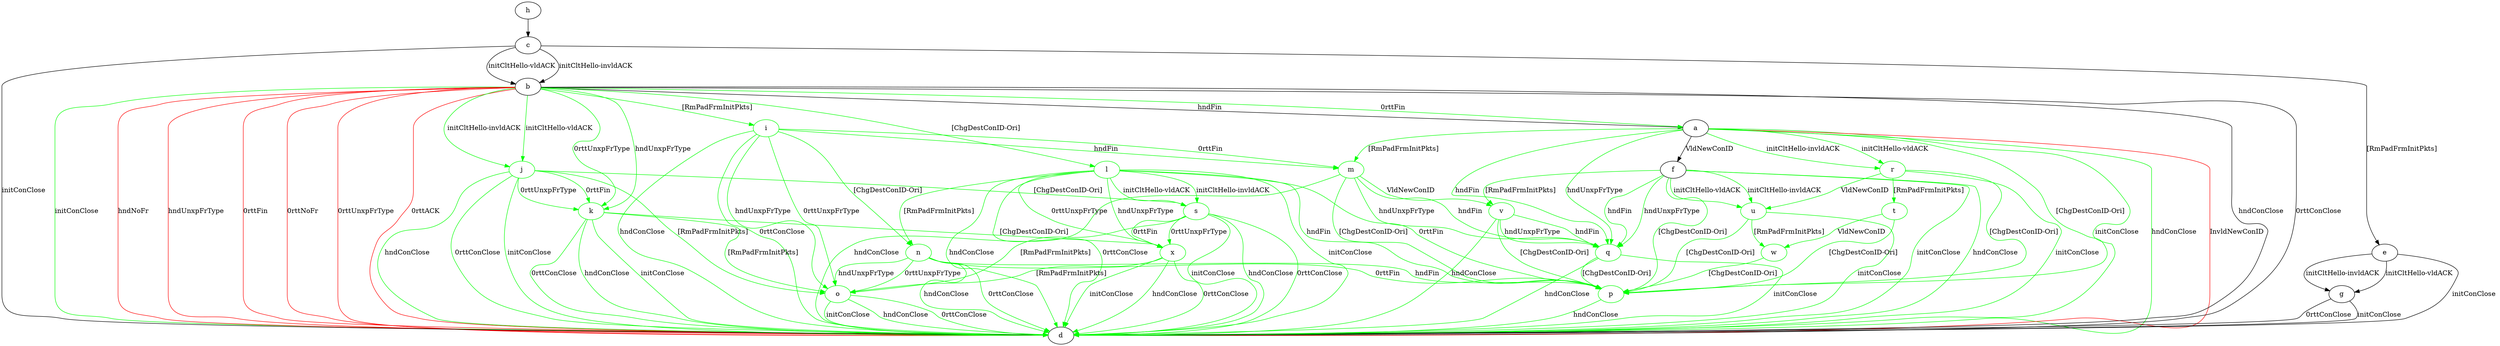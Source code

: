 digraph "" {
	a -> d	[key=0,
		color=green,
		label="initConClose "];
	a -> d	[key=1,
		color=green,
		label="hndConClose "];
	a -> d	[key=2,
		color=red,
		label="InvldNewConID "];
	a -> f	[key=0,
		label="VldNewConID "];
	m	[color=green];
	a -> m	[key=0,
		color=green,
		label="[RmPadFrmInitPkts] "];
	p	[color=green];
	a -> p	[key=0,
		color=green,
		label="[ChgDestConID-Ori] "];
	q	[color=green];
	a -> q	[key=0,
		color=green,
		label="hndFin "];
	a -> q	[key=1,
		color=green,
		label="hndUnxpFrType "];
	r	[color=green];
	a -> r	[key=0,
		color=green,
		label="initCltHello-vldACK "];
	a -> r	[key=1,
		color=green,
		label="initCltHello-invldACK "];
	b -> a	[key=0,
		label="hndFin "];
	b -> a	[key=1,
		color=green,
		label="0rttFin "];
	b -> d	[key=0,
		label="hndConClose "];
	b -> d	[key=1,
		label="0rttConClose "];
	b -> d	[key=2,
		color=green,
		label="initConClose "];
	b -> d	[key=3,
		color=red,
		label="hndNoFr "];
	b -> d	[key=4,
		color=red,
		label="hndUnxpFrType "];
	b -> d	[key=5,
		color=red,
		label="0rttFin "];
	b -> d	[key=6,
		color=red,
		label="0rttNoFr "];
	b -> d	[key=7,
		color=red,
		label="0rttUnxpFrType "];
	b -> d	[key=8,
		color=red,
		label="0rttACK "];
	i	[color=green];
	b -> i	[key=0,
		color=green,
		label="[RmPadFrmInitPkts] "];
	j	[color=green];
	b -> j	[key=0,
		color=green,
		label="initCltHello-vldACK "];
	b -> j	[key=1,
		color=green,
		label="initCltHello-invldACK "];
	k	[color=green];
	b -> k	[key=0,
		color=green,
		label="hndUnxpFrType "];
	b -> k	[key=1,
		color=green,
		label="0rttUnxpFrType "];
	l	[color=green];
	b -> l	[key=0,
		color=green,
		label="[ChgDestConID-Ori] "];
	c -> b	[key=0,
		label="initCltHello-vldACK "];
	c -> b	[key=1,
		label="initCltHello-invldACK "];
	c -> d	[key=0,
		label="initConClose "];
	c -> e	[key=0,
		label="[RmPadFrmInitPkts] "];
	e -> d	[key=0,
		label="initConClose "];
	e -> g	[key=0,
		label="initCltHello-vldACK "];
	e -> g	[key=1,
		label="initCltHello-invldACK "];
	f -> d	[key=0,
		color=green,
		label="initConClose "];
	f -> d	[key=1,
		color=green,
		label="hndConClose "];
	f -> p	[key=0,
		color=green,
		label="[ChgDestConID-Ori] "];
	f -> q	[key=0,
		color=green,
		label="hndFin "];
	f -> q	[key=1,
		color=green,
		label="hndUnxpFrType "];
	u	[color=green];
	f -> u	[key=0,
		color=green,
		label="initCltHello-vldACK "];
	f -> u	[key=1,
		color=green,
		label="initCltHello-invldACK "];
	v	[color=green];
	f -> v	[key=0,
		color=green,
		label="[RmPadFrmInitPkts] "];
	g -> d	[key=0,
		label="initConClose "];
	g -> d	[key=1,
		label="0rttConClose "];
	h -> c	[key=0];
	i -> d	[key=0,
		color=green,
		label="hndConClose "];
	i -> d	[key=1,
		color=green,
		label="0rttConClose "];
	i -> m	[key=0,
		color=green,
		label="hndFin "];
	i -> m	[key=1,
		color=green,
		label="0rttFin "];
	n	[color=green];
	i -> n	[key=0,
		color=green,
		label="[ChgDestConID-Ori] "];
	o	[color=green];
	i -> o	[key=0,
		color=green,
		label="hndUnxpFrType "];
	i -> o	[key=1,
		color=green,
		label="0rttUnxpFrType "];
	j -> d	[key=0,
		color=green,
		label="initConClose "];
	j -> d	[key=1,
		color=green,
		label="hndConClose "];
	j -> d	[key=2,
		color=green,
		label="0rttConClose "];
	j -> k	[key=0,
		color=green,
		label="0rttFin "];
	j -> k	[key=1,
		color=green,
		label="0rttUnxpFrType "];
	j -> o	[key=0,
		color=green,
		label="[RmPadFrmInitPkts] "];
	s	[color=green];
	j -> s	[key=0,
		color=green,
		label="[ChgDestConID-Ori] "];
	k -> d	[key=0,
		color=green,
		label="initConClose "];
	k -> d	[key=1,
		color=green,
		label="hndConClose "];
	k -> d	[key=2,
		color=green,
		label="0rttConClose "];
	k -> o	[key=0,
		color=green,
		label="[RmPadFrmInitPkts] "];
	x	[color=green];
	k -> x	[key=0,
		color=green,
		label="[ChgDestConID-Ori] "];
	l -> d	[key=0,
		color=green,
		label="initConClose "];
	l -> d	[key=1,
		color=green,
		label="hndConClose "];
	l -> d	[key=2,
		color=green,
		label="0rttConClose "];
	l -> n	[key=0,
		color=green,
		label="[RmPadFrmInitPkts] "];
	l -> p	[key=0,
		color=green,
		label="hndFin "];
	l -> p	[key=1,
		color=green,
		label="0rttFin "];
	l -> s	[key=0,
		color=green,
		label="initCltHello-vldACK "];
	l -> s	[key=1,
		color=green,
		label="initCltHello-invldACK "];
	l -> x	[key=0,
		color=green,
		label="hndUnxpFrType "];
	l -> x	[key=1,
		color=green,
		label="0rttUnxpFrType "];
	m -> d	[key=0,
		color=green,
		label="hndConClose "];
	m -> p	[key=0,
		color=green,
		label="[ChgDestConID-Ori] "];
	m -> q	[key=0,
		color=green,
		label="hndFin "];
	m -> q	[key=1,
		color=green,
		label="hndUnxpFrType "];
	m -> v	[key=0,
		color=green,
		label="VldNewConID "];
	n -> d	[key=0,
		color=green,
		label="hndConClose "];
	n -> d	[key=1,
		color=green,
		label="0rttConClose "];
	n -> o	[key=0,
		color=green,
		label="hndUnxpFrType "];
	n -> o	[key=1,
		color=green,
		label="0rttUnxpFrType "];
	n -> p	[key=0,
		color=green,
		label="hndFin "];
	n -> p	[key=1,
		color=green,
		label="0rttFin "];
	o -> d	[key=0,
		color=green,
		label="initConClose "];
	o -> d	[key=1,
		color=green,
		label="hndConClose "];
	o -> d	[key=2,
		color=green,
		label="0rttConClose "];
	p -> d	[key=0,
		color=green,
		label="hndConClose "];
	q -> d	[key=0,
		color=green,
		label="initConClose "];
	q -> d	[key=1,
		color=green,
		label="hndConClose "];
	q -> p	[key=0,
		color=green,
		label="[ChgDestConID-Ori] "];
	r -> d	[key=0,
		color=green,
		label="initConClose "];
	r -> p	[key=0,
		color=green,
		label="[ChgDestConID-Ori] "];
	t	[color=green];
	r -> t	[key=0,
		color=green,
		label="[RmPadFrmInitPkts] "];
	r -> u	[key=0,
		color=green,
		label="VldNewConID "];
	s -> d	[key=0,
		color=green,
		label="initConClose "];
	s -> d	[key=1,
		color=green,
		label="hndConClose "];
	s -> d	[key=2,
		color=green,
		label="0rttConClose "];
	s -> o	[key=0,
		color=green,
		label="[RmPadFrmInitPkts] "];
	s -> x	[key=0,
		color=green,
		label="0rttFin "];
	s -> x	[key=1,
		color=green,
		label="0rttUnxpFrType "];
	t -> p	[key=0,
		color=green,
		label="[ChgDestConID-Ori] "];
	w	[color=green];
	t -> w	[key=0,
		color=green,
		label="VldNewConID "];
	u -> d	[key=0,
		color=green,
		label="initConClose "];
	u -> p	[key=0,
		color=green,
		label="[ChgDestConID-Ori] "];
	u -> w	[key=0,
		color=green,
		label="[RmPadFrmInitPkts] "];
	v -> d	[key=0,
		color=green,
		label="hndConClose "];
	v -> p	[key=0,
		color=green,
		label="[ChgDestConID-Ori] "];
	v -> q	[key=0,
		color=green,
		label="hndFin "];
	v -> q	[key=1,
		color=green,
		label="hndUnxpFrType "];
	w -> p	[key=0,
		color=green,
		label="[ChgDestConID-Ori] "];
	x -> d	[key=0,
		color=green,
		label="initConClose "];
	x -> d	[key=1,
		color=green,
		label="hndConClose "];
	x -> d	[key=2,
		color=green,
		label="0rttConClose "];
	x -> o	[key=0,
		color=green,
		label="[RmPadFrmInitPkts] "];
}
